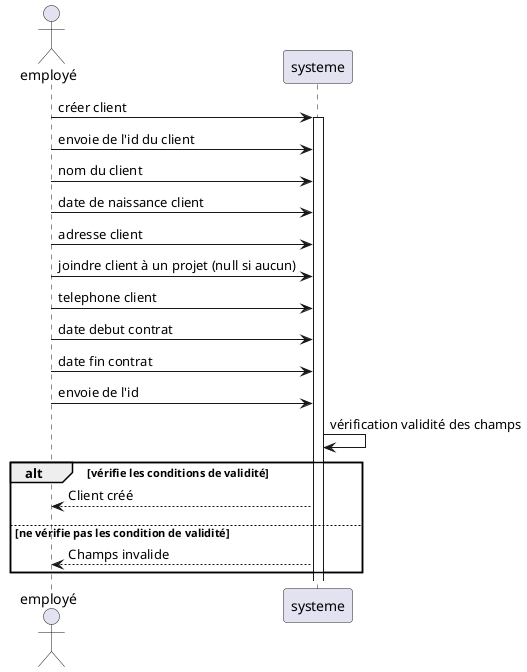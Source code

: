 @startuml
' diagramme de séquences systeme pour use case "créer client"

actor employé

employé -> systeme : créer client

activate systeme

employé -> systeme : envoie de l'id du client
employé -> systeme : nom du client
employé -> systeme : date de naissance client
employé -> systeme : adresse client
employé -> systeme : joindre client à un projet (null si aucun)
employé -> systeme : telephone client
employé -> systeme : date debut contrat
employé -> systeme : date fin contrat
employé -> systeme : envoie de l'id

systeme -> systeme : vérification validité des champs

alt vérifie les conditions de validité
systeme --> employé : Client créé
||10||
else ne vérifie pas les condition de validité 
systeme --> employé : Champs invalide
end

@enduml
